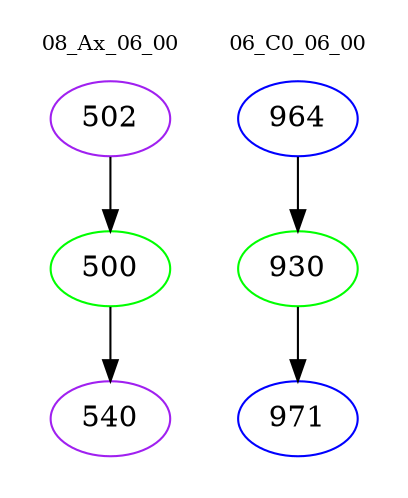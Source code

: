 digraph{
subgraph cluster_0 {
color = white
label = "08_Ax_06_00";
fontsize=10;
T0_502 [label="502", color="purple"]
T0_502 -> T0_500 [color="black"]
T0_500 [label="500", color="green"]
T0_500 -> T0_540 [color="black"]
T0_540 [label="540", color="purple"]
}
subgraph cluster_1 {
color = white
label = "06_C0_06_00";
fontsize=10;
T1_964 [label="964", color="blue"]
T1_964 -> T1_930 [color="black"]
T1_930 [label="930", color="green"]
T1_930 -> T1_971 [color="black"]
T1_971 [label="971", color="blue"]
}
}
